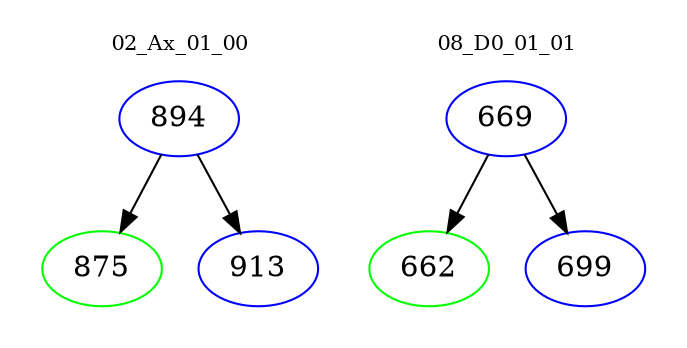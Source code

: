 digraph{
subgraph cluster_0 {
color = white
label = "02_Ax_01_00";
fontsize=10;
T0_894 [label="894", color="blue"]
T0_894 -> T0_875 [color="black"]
T0_875 [label="875", color="green"]
T0_894 -> T0_913 [color="black"]
T0_913 [label="913", color="blue"]
}
subgraph cluster_1 {
color = white
label = "08_D0_01_01";
fontsize=10;
T1_669 [label="669", color="blue"]
T1_669 -> T1_662 [color="black"]
T1_662 [label="662", color="green"]
T1_669 -> T1_699 [color="black"]
T1_699 [label="699", color="blue"]
}
}
